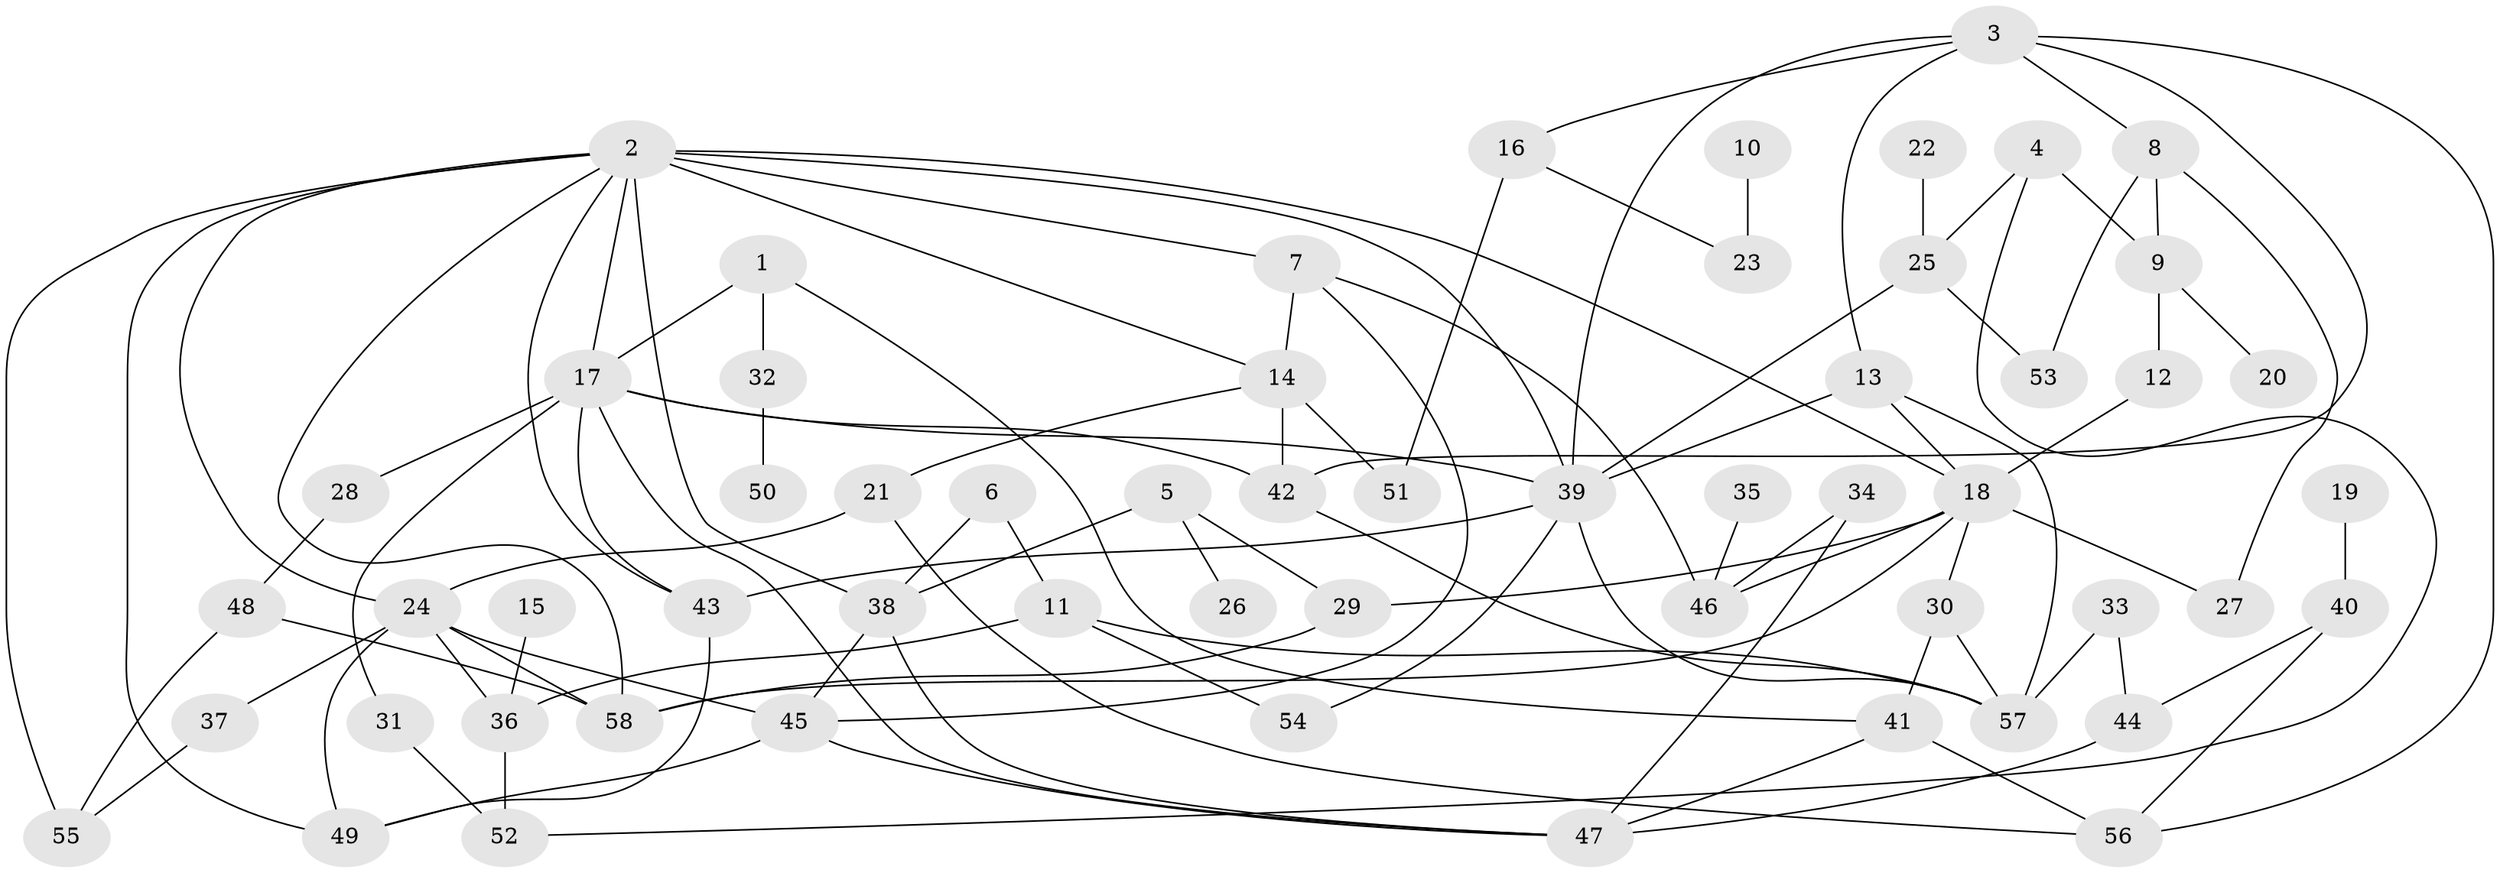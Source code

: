 // original degree distribution, {8: 0.017391304347826087, 3: 0.21739130434782608, 7: 0.02608695652173913, 5: 0.06956521739130435, 4: 0.10434782608695652, 6: 0.034782608695652174, 2: 0.3217391304347826, 1: 0.20869565217391303}
// Generated by graph-tools (version 1.1) at 2025/36/03/04/25 23:36:11]
// undirected, 58 vertices, 101 edges
graph export_dot {
  node [color=gray90,style=filled];
  1;
  2;
  3;
  4;
  5;
  6;
  7;
  8;
  9;
  10;
  11;
  12;
  13;
  14;
  15;
  16;
  17;
  18;
  19;
  20;
  21;
  22;
  23;
  24;
  25;
  26;
  27;
  28;
  29;
  30;
  31;
  32;
  33;
  34;
  35;
  36;
  37;
  38;
  39;
  40;
  41;
  42;
  43;
  44;
  45;
  46;
  47;
  48;
  49;
  50;
  51;
  52;
  53;
  54;
  55;
  56;
  57;
  58;
  1 -- 17 [weight=1.0];
  1 -- 32 [weight=1.0];
  1 -- 41 [weight=1.0];
  2 -- 7 [weight=1.0];
  2 -- 14 [weight=1.0];
  2 -- 17 [weight=1.0];
  2 -- 18 [weight=1.0];
  2 -- 24 [weight=1.0];
  2 -- 38 [weight=2.0];
  2 -- 39 [weight=1.0];
  2 -- 43 [weight=1.0];
  2 -- 49 [weight=1.0];
  2 -- 55 [weight=1.0];
  2 -- 58 [weight=1.0];
  3 -- 8 [weight=1.0];
  3 -- 13 [weight=1.0];
  3 -- 16 [weight=1.0];
  3 -- 39 [weight=1.0];
  3 -- 42 [weight=1.0];
  3 -- 56 [weight=1.0];
  4 -- 9 [weight=1.0];
  4 -- 25 [weight=1.0];
  4 -- 52 [weight=1.0];
  5 -- 26 [weight=1.0];
  5 -- 29 [weight=1.0];
  5 -- 38 [weight=1.0];
  6 -- 11 [weight=2.0];
  6 -- 38 [weight=1.0];
  7 -- 14 [weight=1.0];
  7 -- 45 [weight=1.0];
  7 -- 46 [weight=1.0];
  8 -- 9 [weight=1.0];
  8 -- 27 [weight=1.0];
  8 -- 53 [weight=1.0];
  9 -- 12 [weight=1.0];
  9 -- 20 [weight=1.0];
  10 -- 23 [weight=1.0];
  11 -- 36 [weight=1.0];
  11 -- 54 [weight=1.0];
  11 -- 57 [weight=1.0];
  12 -- 18 [weight=1.0];
  13 -- 18 [weight=1.0];
  13 -- 39 [weight=1.0];
  13 -- 57 [weight=1.0];
  14 -- 21 [weight=1.0];
  14 -- 42 [weight=1.0];
  14 -- 51 [weight=1.0];
  15 -- 36 [weight=1.0];
  16 -- 23 [weight=1.0];
  16 -- 51 [weight=1.0];
  17 -- 28 [weight=1.0];
  17 -- 31 [weight=1.0];
  17 -- 39 [weight=1.0];
  17 -- 42 [weight=1.0];
  17 -- 43 [weight=1.0];
  17 -- 47 [weight=1.0];
  18 -- 27 [weight=1.0];
  18 -- 29 [weight=1.0];
  18 -- 30 [weight=1.0];
  18 -- 46 [weight=1.0];
  18 -- 58 [weight=1.0];
  19 -- 40 [weight=1.0];
  21 -- 24 [weight=1.0];
  21 -- 56 [weight=1.0];
  22 -- 25 [weight=1.0];
  24 -- 36 [weight=2.0];
  24 -- 37 [weight=1.0];
  24 -- 45 [weight=1.0];
  24 -- 49 [weight=1.0];
  24 -- 58 [weight=1.0];
  25 -- 39 [weight=1.0];
  25 -- 53 [weight=1.0];
  28 -- 48 [weight=1.0];
  29 -- 58 [weight=1.0];
  30 -- 41 [weight=1.0];
  30 -- 57 [weight=1.0];
  31 -- 52 [weight=1.0];
  32 -- 50 [weight=1.0];
  33 -- 44 [weight=1.0];
  33 -- 57 [weight=1.0];
  34 -- 46 [weight=1.0];
  34 -- 47 [weight=1.0];
  35 -- 46 [weight=1.0];
  36 -- 52 [weight=1.0];
  37 -- 55 [weight=1.0];
  38 -- 45 [weight=1.0];
  38 -- 47 [weight=1.0];
  39 -- 43 [weight=1.0];
  39 -- 54 [weight=1.0];
  39 -- 57 [weight=1.0];
  40 -- 44 [weight=1.0];
  40 -- 56 [weight=1.0];
  41 -- 47 [weight=1.0];
  41 -- 56 [weight=1.0];
  42 -- 57 [weight=1.0];
  43 -- 49 [weight=1.0];
  44 -- 47 [weight=1.0];
  45 -- 47 [weight=1.0];
  45 -- 49 [weight=1.0];
  48 -- 55 [weight=1.0];
  48 -- 58 [weight=1.0];
}
